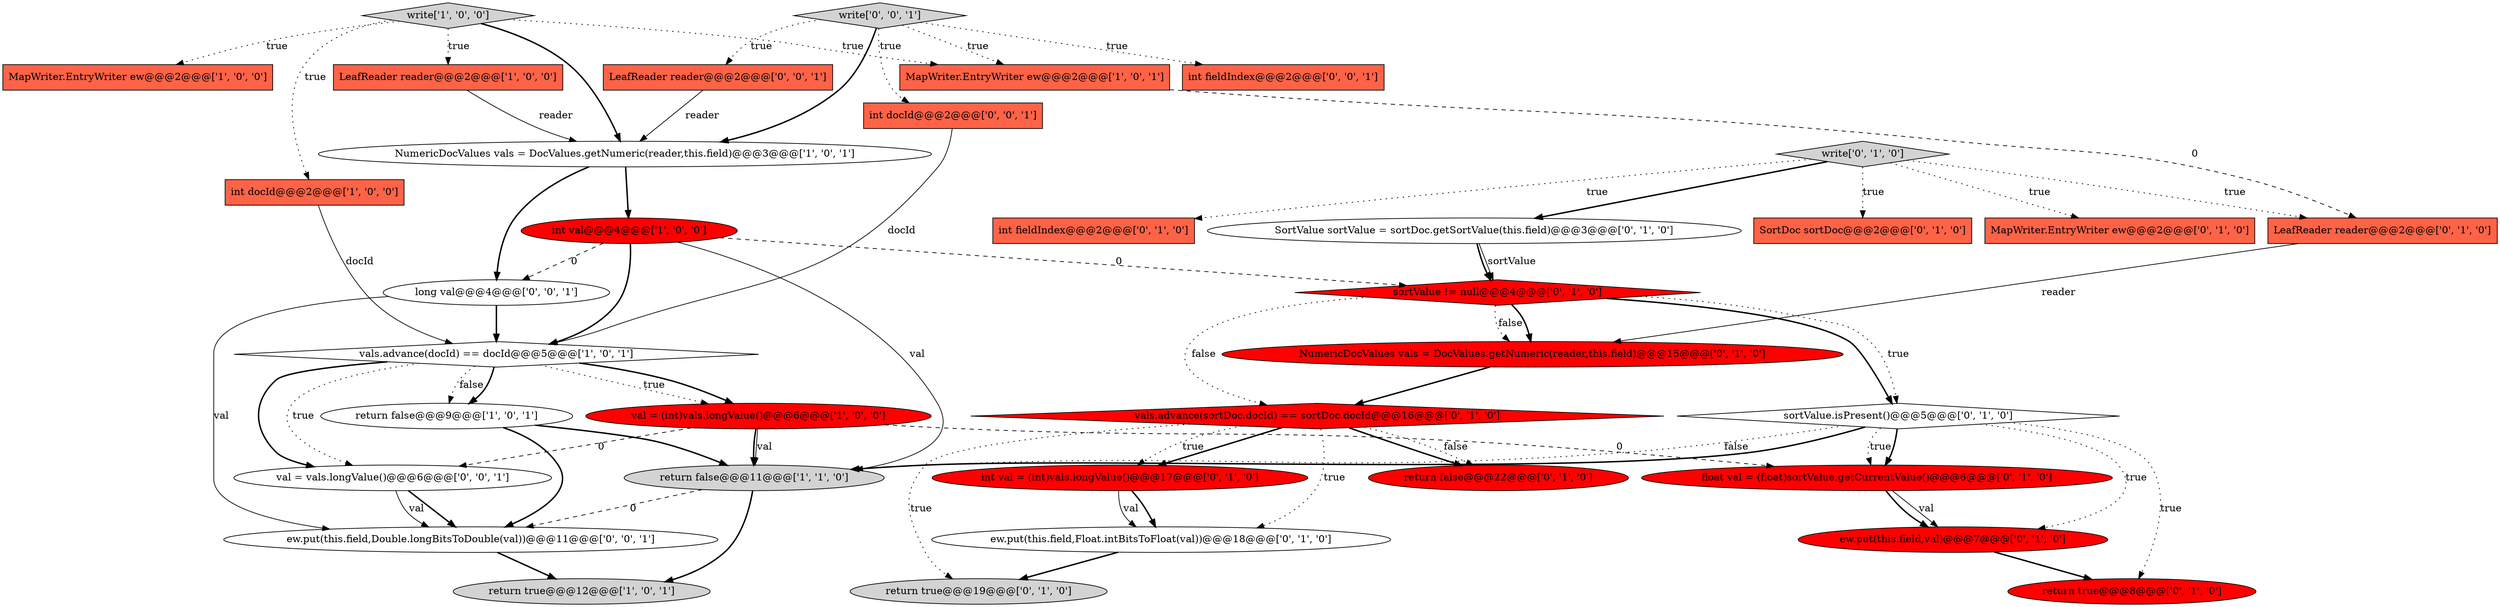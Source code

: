 digraph {
24 [style = filled, label = "ew.put(this.field,Float.intBitsToFloat(val))@@@18@@@['0', '1', '0']", fillcolor = white, shape = ellipse image = "AAA0AAABBB2BBB"];
25 [style = filled, label = "vals.advance(sortDoc.docId) == sortDoc.docId@@@16@@@['0', '1', '0']", fillcolor = red, shape = diamond image = "AAA1AAABBB2BBB"];
31 [style = filled, label = "int fieldIndex@@@2@@@['0', '0', '1']", fillcolor = tomato, shape = box image = "AAA0AAABBB3BBB"];
3 [style = filled, label = "write['1', '0', '0']", fillcolor = lightgray, shape = diamond image = "AAA0AAABBB1BBB"];
27 [style = filled, label = "int val = (int)vals.longValue()@@@17@@@['0', '1', '0']", fillcolor = red, shape = ellipse image = "AAA1AAABBB2BBB"];
28 [style = filled, label = "SortValue sortValue = sortDoc.getSortValue(this.field)@@@3@@@['0', '1', '0']", fillcolor = white, shape = ellipse image = "AAA0AAABBB2BBB"];
20 [style = filled, label = "ew.put(this.field,val)@@@7@@@['0', '1', '0']", fillcolor = red, shape = ellipse image = "AAA1AAABBB2BBB"];
21 [style = filled, label = "write['0', '1', '0']", fillcolor = lightgray, shape = diamond image = "AAA0AAABBB2BBB"];
9 [style = filled, label = "val = (int)vals.longValue()@@@6@@@['1', '0', '0']", fillcolor = red, shape = ellipse image = "AAA1AAABBB1BBB"];
18 [style = filled, label = "LeafReader reader@@@2@@@['0', '1', '0']", fillcolor = tomato, shape = box image = "AAA1AAABBB2BBB"];
1 [style = filled, label = "MapWriter.EntryWriter ew@@@2@@@['1', '0', '0']", fillcolor = tomato, shape = box image = "AAA0AAABBB1BBB"];
16 [style = filled, label = "return true@@@19@@@['0', '1', '0']", fillcolor = lightgray, shape = ellipse image = "AAA0AAABBB2BBB"];
15 [style = filled, label = "int fieldIndex@@@2@@@['0', '1', '0']", fillcolor = tomato, shape = box image = "AAA0AAABBB2BBB"];
6 [style = filled, label = "MapWriter.EntryWriter ew@@@2@@@['1', '0', '1']", fillcolor = tomato, shape = box image = "AAA0AAABBB1BBB"];
11 [style = filled, label = "return false@@@9@@@['1', '0', '1']", fillcolor = white, shape = ellipse image = "AAA0AAABBB1BBB"];
26 [style = filled, label = "return true@@@8@@@['0', '1', '0']", fillcolor = red, shape = ellipse image = "AAA1AAABBB2BBB"];
12 [style = filled, label = "sortValue.isPresent()@@@5@@@['0', '1', '0']", fillcolor = white, shape = diamond image = "AAA0AAABBB2BBB"];
19 [style = filled, label = "sortValue != null@@@4@@@['0', '1', '0']", fillcolor = red, shape = diamond image = "AAA1AAABBB2BBB"];
29 [style = filled, label = "ew.put(this.field,Double.longBitsToDouble(val))@@@11@@@['0', '0', '1']", fillcolor = white, shape = ellipse image = "AAA0AAABBB3BBB"];
30 [style = filled, label = "write['0', '0', '1']", fillcolor = lightgray, shape = diamond image = "AAA0AAABBB3BBB"];
2 [style = filled, label = "int val@@@4@@@['1', '0', '0']", fillcolor = red, shape = ellipse image = "AAA1AAABBB1BBB"];
35 [style = filled, label = "val = vals.longValue()@@@6@@@['0', '0', '1']", fillcolor = white, shape = ellipse image = "AAA0AAABBB3BBB"];
7 [style = filled, label = "return false@@@11@@@['1', '1', '0']", fillcolor = lightgray, shape = ellipse image = "AAA0AAABBB1BBB"];
32 [style = filled, label = "LeafReader reader@@@2@@@['0', '0', '1']", fillcolor = tomato, shape = box image = "AAA0AAABBB3BBB"];
13 [style = filled, label = "return false@@@22@@@['0', '1', '0']", fillcolor = red, shape = ellipse image = "AAA1AAABBB2BBB"];
33 [style = filled, label = "int docId@@@2@@@['0', '0', '1']", fillcolor = tomato, shape = box image = "AAA0AAABBB3BBB"];
17 [style = filled, label = "SortDoc sortDoc@@@2@@@['0', '1', '0']", fillcolor = tomato, shape = box image = "AAA0AAABBB2BBB"];
5 [style = filled, label = "int docId@@@2@@@['1', '0', '0']", fillcolor = tomato, shape = box image = "AAA0AAABBB1BBB"];
22 [style = filled, label = "float val = (float)sortValue.getCurrentValue()@@@6@@@['0', '1', '0']", fillcolor = red, shape = ellipse image = "AAA1AAABBB2BBB"];
8 [style = filled, label = "NumericDocValues vals = DocValues.getNumeric(reader,this.field)@@@3@@@['1', '0', '1']", fillcolor = white, shape = ellipse image = "AAA0AAABBB1BBB"];
0 [style = filled, label = "return true@@@12@@@['1', '0', '1']", fillcolor = lightgray, shape = ellipse image = "AAA0AAABBB1BBB"];
4 [style = filled, label = "LeafReader reader@@@2@@@['1', '0', '0']", fillcolor = tomato, shape = box image = "AAA0AAABBB1BBB"];
10 [style = filled, label = "vals.advance(docId) == docId@@@5@@@['1', '0', '1']", fillcolor = white, shape = diamond image = "AAA0AAABBB1BBB"];
14 [style = filled, label = "MapWriter.EntryWriter ew@@@2@@@['0', '1', '0']", fillcolor = tomato, shape = box image = "AAA0AAABBB2BBB"];
23 [style = filled, label = "NumericDocValues vals = DocValues.getNumeric(reader,this.field)@@@15@@@['0', '1', '0']", fillcolor = red, shape = ellipse image = "AAA1AAABBB2BBB"];
34 [style = filled, label = "long val@@@4@@@['0', '0', '1']", fillcolor = white, shape = ellipse image = "AAA0AAABBB3BBB"];
8->34 [style = bold, label=""];
23->25 [style = bold, label=""];
2->19 [style = dashed, label="0"];
35->29 [style = bold, label=""];
12->7 [style = dotted, label="false"];
21->15 [style = dotted, label="true"];
19->12 [style = bold, label=""];
21->18 [style = dotted, label="true"];
25->13 [style = bold, label=""];
20->26 [style = bold, label=""];
30->6 [style = dotted, label="true"];
28->19 [style = solid, label="sortValue"];
29->0 [style = bold, label=""];
19->23 [style = dotted, label="false"];
10->35 [style = bold, label=""];
11->29 [style = bold, label=""];
32->8 [style = solid, label="reader"];
3->4 [style = dotted, label="true"];
19->12 [style = dotted, label="true"];
18->23 [style = solid, label="reader"];
7->0 [style = bold, label=""];
25->24 [style = dotted, label="true"];
21->17 [style = dotted, label="true"];
9->22 [style = dashed, label="0"];
3->6 [style = dotted, label="true"];
9->7 [style = bold, label=""];
2->10 [style = bold, label=""];
34->10 [style = bold, label=""];
2->7 [style = solid, label="val"];
10->9 [style = dotted, label="true"];
4->8 [style = solid, label="reader"];
19->25 [style = dotted, label="false"];
12->7 [style = bold, label=""];
10->35 [style = dotted, label="true"];
21->28 [style = bold, label=""];
35->29 [style = solid, label="val"];
33->10 [style = solid, label="docId"];
25->13 [style = dotted, label="false"];
6->18 [style = dashed, label="0"];
34->29 [style = solid, label="val"];
12->26 [style = dotted, label="true"];
9->35 [style = dashed, label="0"];
25->27 [style = bold, label=""];
24->16 [style = bold, label=""];
12->22 [style = dotted, label="true"];
3->5 [style = dotted, label="true"];
30->31 [style = dotted, label="true"];
10->11 [style = dotted, label="false"];
12->20 [style = dotted, label="true"];
22->20 [style = solid, label="val"];
8->2 [style = bold, label=""];
22->20 [style = bold, label=""];
3->8 [style = bold, label=""];
9->7 [style = solid, label="val"];
19->23 [style = bold, label=""];
28->19 [style = bold, label=""];
21->14 [style = dotted, label="true"];
30->32 [style = dotted, label="true"];
2->34 [style = dashed, label="0"];
27->24 [style = bold, label=""];
10->9 [style = bold, label=""];
7->29 [style = dashed, label="0"];
30->8 [style = bold, label=""];
5->10 [style = solid, label="docId"];
25->27 [style = dotted, label="true"];
3->1 [style = dotted, label="true"];
12->22 [style = bold, label=""];
11->7 [style = bold, label=""];
25->16 [style = dotted, label="true"];
27->24 [style = solid, label="val"];
30->33 [style = dotted, label="true"];
10->11 [style = bold, label=""];
}
